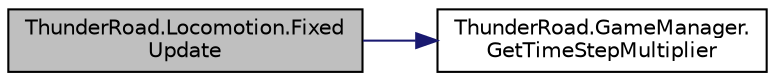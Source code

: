 digraph "ThunderRoad.Locomotion.FixedUpdate"
{
 // LATEX_PDF_SIZE
  edge [fontname="Helvetica",fontsize="10",labelfontname="Helvetica",labelfontsize="10"];
  node [fontname="Helvetica",fontsize="10",shape=record];
  rankdir="LR";
  Node1 [label="ThunderRoad.Locomotion.Fixed\lUpdate",height=0.2,width=0.4,color="black", fillcolor="grey75", style="filled", fontcolor="black",tooltip="Fixeds the update."];
  Node1 -> Node2 [color="midnightblue",fontsize="10",style="solid",fontname="Helvetica"];
  Node2 [label="ThunderRoad.GameManager.\lGetTimeStepMultiplier",height=0.2,width=0.4,color="black", fillcolor="white", style="filled",URL="$class_thunder_road_1_1_game_manager.html#ab8892ec7641b97f4ed1f961c0662aea7",tooltip="Gets the time step multiplier."];
}
